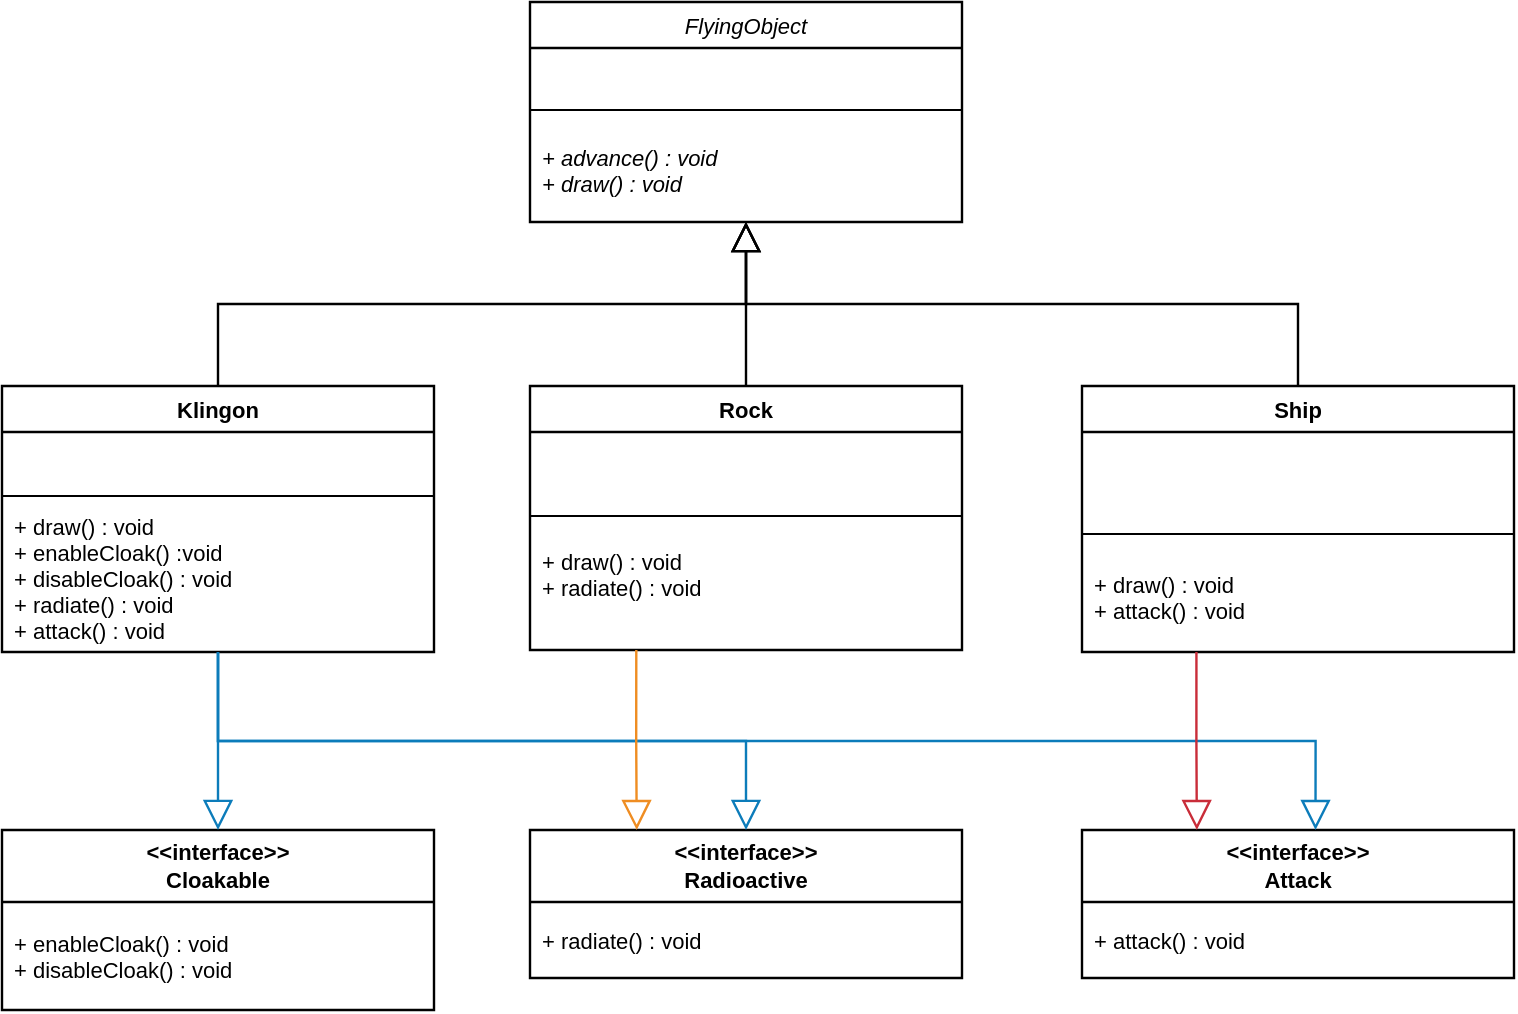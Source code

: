<mxfile version="12.4.2" type="device" pages="1"><diagram id="7tWz6B5CD8Zxh12d8FUE" name="Page-1"><mxGraphModel dx="1086" dy="816" grid="1" gridSize="10" guides="1" tooltips="1" connect="1" arrows="1" fold="1" page="1" pageScale="1" pageWidth="850" pageHeight="1100" math="0" shadow="0"><root><mxCell id="0"/><mxCell id="1" parent="0"/><mxCell id="VkvZDOMZRMBCp-_rlsVp-1" value="FlyingObject" style="html=1;whiteSpace=wrap;swimlane;childLayout=stackLayout;horizontal=1;startSize=26;horizontalStack=0;resizeParent=1;resizeParentMax=0;resizeLast=0;collapsible=1;marginBottom=0;swimlaneFillColor=#ffffff;startSize=23;fontSize=11;fontColor=#000000;fontStyle=2;spacing=0;strokeOpacity=100;strokeWidth=1.2;" vertex="1" parent="1"><mxGeometry x="336" y="36" width="216" height="110" as="geometry"/></mxCell><mxCell id="VkvZDOMZRMBCp-_rlsVp-2" value="" style="part=1;resizeHeight=0;strokeColor=none;fillColor=none;align=left;verticalAlign=middle;spacingLeft=4;spacingRight=4;overflow=hidden;rotatable=0;points=[[0,0.5],[1,0.5]];portConstraint=eastwest;swimlaneFillColor=#ffffff;strokeOpacity=100;fontSize=11;" vertex="1" parent="VkvZDOMZRMBCp-_rlsVp-1"><mxGeometry y="23" width="216" height="27" as="geometry"/></mxCell><mxCell id="VkvZDOMZRMBCp-_rlsVp-3" value="" style="line;strokeWidth=1;fillColor=none;align=left;verticalAlign=middle;spacingTop=-1;spacingLeft=3;spacingRight=3;rotatable=0;labelPosition=right;points=[];portConstraint=eastwest;" vertex="1" parent="VkvZDOMZRMBCp-_rlsVp-1"><mxGeometry y="50" width="216" height="8" as="geometry"/></mxCell><mxCell id="VkvZDOMZRMBCp-_rlsVp-4" value="+ advance() : void&#10;+ draw() : void" style="part=1;resizeHeight=0;strokeColor=none;fillColor=none;align=left;verticalAlign=middle;spacingLeft=4;spacingRight=4;overflow=hidden;rotatable=0;points=[[0,0.5],[1,0.5]];portConstraint=eastwest;swimlaneFillColor=#ffffff;strokeOpacity=100;fontSize=11;fontColor=#000000;fontStyle=2;" vertex="1" parent="VkvZDOMZRMBCp-_rlsVp-1"><mxGeometry y="58" width="216" height="52" as="geometry"/></mxCell><mxCell id="VkvZDOMZRMBCp-_rlsVp-5" value="Klingon" style="html=1;whiteSpace=wrap;swimlane;childLayout=stackLayout;horizontal=1;startSize=26;horizontalStack=0;resizeParent=1;resizeParentMax=0;resizeLast=0;collapsible=1;marginBottom=0;swimlaneFillColor=#ffffff;startSize=23;fontSize=11;fontColor=#000000;spacing=0;strokeOpacity=100;strokeWidth=1.2;" vertex="1" parent="1"><mxGeometry x="72" y="228" width="216" height="133" as="geometry"/></mxCell><mxCell id="VkvZDOMZRMBCp-_rlsVp-6" value="" style="part=1;resizeHeight=0;strokeColor=none;fillColor=none;align=left;verticalAlign=middle;spacingLeft=4;spacingRight=4;overflow=hidden;rotatable=0;points=[[0,0.5],[1,0.5]];portConstraint=eastwest;swimlaneFillColor=#ffffff;strokeOpacity=100;fontSize=11;" vertex="1" parent="VkvZDOMZRMBCp-_rlsVp-5"><mxGeometry y="23" width="216" height="28" as="geometry"/></mxCell><mxCell id="VkvZDOMZRMBCp-_rlsVp-7" value="" style="line;strokeWidth=1;fillColor=none;align=left;verticalAlign=middle;spacingTop=-1;spacingLeft=3;spacingRight=3;rotatable=0;labelPosition=right;points=[];portConstraint=eastwest;" vertex="1" parent="VkvZDOMZRMBCp-_rlsVp-5"><mxGeometry y="51" width="216" height="8" as="geometry"/></mxCell><mxCell id="VkvZDOMZRMBCp-_rlsVp-8" value="+ draw() : void&#10;+ enableCloak() :void&#10;+ disableCloak() : void&#10;+ radiate() : void&#10;+ attack() : void" style="part=1;resizeHeight=0;strokeColor=none;fillColor=none;align=left;verticalAlign=middle;spacingLeft=4;spacingRight=4;overflow=hidden;rotatable=0;points=[[0,0.5],[1,0.5]];portConstraint=eastwest;swimlaneFillColor=#ffffff;strokeOpacity=100;fontSize=11;fontColor=#000000;" vertex="1" parent="VkvZDOMZRMBCp-_rlsVp-5"><mxGeometry y="59" width="216" height="74" as="geometry"/></mxCell><mxCell id="VkvZDOMZRMBCp-_rlsVp-9" value="Rock" style="html=1;whiteSpace=wrap;swimlane;childLayout=stackLayout;horizontal=1;startSize=26;horizontalStack=0;resizeParent=1;resizeParentMax=0;resizeLast=0;collapsible=1;marginBottom=0;swimlaneFillColor=#ffffff;startSize=23;fontSize=11;fontColor=#000000;spacing=0;strokeOpacity=100;strokeWidth=1.2;" vertex="1" parent="1"><mxGeometry x="336" y="228" width="216" height="132" as="geometry"/></mxCell><mxCell id="VkvZDOMZRMBCp-_rlsVp-10" value="" style="part=1;resizeHeight=0;strokeColor=none;fillColor=none;align=left;verticalAlign=middle;spacingLeft=4;spacingRight=4;overflow=hidden;rotatable=0;points=[[0,0.5],[1,0.5]];portConstraint=eastwest;swimlaneFillColor=#ffffff;strokeOpacity=100;fontSize=11;" vertex="1" parent="VkvZDOMZRMBCp-_rlsVp-9"><mxGeometry y="23" width="216" height="38" as="geometry"/></mxCell><mxCell id="VkvZDOMZRMBCp-_rlsVp-11" value="" style="line;strokeWidth=1;fillColor=none;align=left;verticalAlign=middle;spacingTop=-1;spacingLeft=3;spacingRight=3;rotatable=0;labelPosition=right;points=[];portConstraint=eastwest;" vertex="1" parent="VkvZDOMZRMBCp-_rlsVp-9"><mxGeometry y="61" width="216" height="8" as="geometry"/></mxCell><mxCell id="VkvZDOMZRMBCp-_rlsVp-12" value="+ draw() : void&#10;+ radiate() : void&#10;" style="part=1;resizeHeight=0;strokeColor=none;fillColor=none;align=left;verticalAlign=middle;spacingLeft=4;spacingRight=4;overflow=hidden;rotatable=0;points=[[0,0.5],[1,0.5]];portConstraint=eastwest;swimlaneFillColor=#ffffff;strokeOpacity=100;fontSize=11;fontColor=#000000;" vertex="1" parent="VkvZDOMZRMBCp-_rlsVp-9"><mxGeometry y="69" width="216" height="63" as="geometry"/></mxCell><mxCell id="VkvZDOMZRMBCp-_rlsVp-13" value="Ship" style="html=1;whiteSpace=wrap;swimlane;childLayout=stackLayout;horizontal=1;startSize=26;horizontalStack=0;resizeParent=1;resizeParentMax=0;resizeLast=0;collapsible=1;marginBottom=0;swimlaneFillColor=#ffffff;startSize=23;fontSize=11;fontColor=#000000;spacing=0;strokeOpacity=100;strokeWidth=1.2;" vertex="1" parent="1"><mxGeometry x="612" y="228" width="216" height="133" as="geometry"/></mxCell><mxCell id="VkvZDOMZRMBCp-_rlsVp-14" value="" style="part=1;resizeHeight=0;strokeColor=none;fillColor=none;align=left;verticalAlign=middle;spacingLeft=4;spacingRight=4;overflow=hidden;rotatable=0;points=[[0,0.5],[1,0.5]];portConstraint=eastwest;swimlaneFillColor=#ffffff;strokeOpacity=100;fontSize=11;" vertex="1" parent="VkvZDOMZRMBCp-_rlsVp-13"><mxGeometry y="23" width="216" height="47" as="geometry"/></mxCell><mxCell id="VkvZDOMZRMBCp-_rlsVp-15" value="" style="line;strokeWidth=1;fillColor=none;align=left;verticalAlign=middle;spacingTop=-1;spacingLeft=3;spacingRight=3;rotatable=0;labelPosition=right;points=[];portConstraint=eastwest;" vertex="1" parent="VkvZDOMZRMBCp-_rlsVp-13"><mxGeometry y="70" width="216" height="8" as="geometry"/></mxCell><mxCell id="VkvZDOMZRMBCp-_rlsVp-16" value="+ draw() : void&#10;+ attack() : void" style="part=1;resizeHeight=0;strokeColor=none;fillColor=none;align=left;verticalAlign=middle;spacingLeft=4;spacingRight=4;overflow=hidden;rotatable=0;points=[[0,0.5],[1,0.5]];portConstraint=eastwest;swimlaneFillColor=#ffffff;strokeOpacity=100;fontSize=11;fontColor=#000000;" vertex="1" parent="VkvZDOMZRMBCp-_rlsVp-13"><mxGeometry y="78" width="216" height="55" as="geometry"/></mxCell><mxCell id="VkvZDOMZRMBCp-_rlsVp-17" value="" style="html=1;jettySize=18;fontSize=11;strokeWidth=1.2;rounded=1;arcSize=0;edgeStyle=orthogonalEdgeStyle;startArrow=none;endArrow=block;endFill=0;endSize=12;exitX=0.5;exitY=-0.004;exitPerimeter=1;entryX=0.5;entryY=1.007;entryPerimeter=1;" edge="1" parent="1" source="VkvZDOMZRMBCp-_rlsVp-5" target="VkvZDOMZRMBCp-_rlsVp-1"><mxGeometry width="100" height="100" relative="1" as="geometry"/></mxCell><mxCell id="VkvZDOMZRMBCp-_rlsVp-18" value="" style="html=1;jettySize=18;fontSize=11;strokeWidth=1.2;rounded=1;arcSize=0;edgeStyle=orthogonalEdgeStyle;startArrow=none;endArrow=block;endFill=0;endSize=12;exitX=0.5;exitY=-0.004;exitPerimeter=1;entryX=0.5;entryY=1.007;entryPerimeter=1;" edge="1" parent="1" source="VkvZDOMZRMBCp-_rlsVp-9" target="VkvZDOMZRMBCp-_rlsVp-1"><mxGeometry width="100" height="100" relative="1" as="geometry"/></mxCell><mxCell id="VkvZDOMZRMBCp-_rlsVp-19" value="" style="html=1;jettySize=18;fontSize=11;strokeWidth=1.2;rounded=1;arcSize=0;edgeStyle=orthogonalEdgeStyle;startArrow=none;endArrow=block;endFill=0;endSize=12;exitX=0.5;exitY=-0.004;exitPerimeter=1;entryX=0.5;entryY=1.007;entryPerimeter=1;" edge="1" parent="1" source="VkvZDOMZRMBCp-_rlsVp-13" target="VkvZDOMZRMBCp-_rlsVp-1"><mxGeometry width="100" height="100" relative="1" as="geometry"/></mxCell><mxCell id="VkvZDOMZRMBCp-_rlsVp-20" value="&amp;lt;&amp;lt;interface&amp;gt;&amp;gt;&#10;Cloakable" style="html=1;whiteSpace=wrap;swimlane;childLayout=stackLayout;horizontal=1;startSize=26;horizontalStack=0;resizeParent=1;resizeParentMax=0;resizeLast=0;collapsible=1;marginBottom=0;swimlaneFillColor=#ffffff;startSize=36;fontSize=11;fontStyle=1;spacing=0;strokeOpacity=100;strokeWidth=1.2;" vertex="1" parent="1"><mxGeometry x="72" y="450" width="216" height="90" as="geometry"/></mxCell><mxCell id="VkvZDOMZRMBCp-_rlsVp-21" value="+ enableCloak() : void&#10;+ disableCloak() : void" style="part=1;resizeHeight=0;strokeColor=none;fillColor=none;align=left;verticalAlign=middle;spacingLeft=4;spacingRight=4;overflow=hidden;rotatable=0;points=[[0,0.5],[1,0.5]];portConstraint=eastwest;swimlaneFillColor=#ffffff;strokeOpacity=100;fontSize=11;fontColor=#000000;" vertex="1" parent="VkvZDOMZRMBCp-_rlsVp-20"><mxGeometry y="36" width="216" height="54" as="geometry"/></mxCell><mxCell id="VkvZDOMZRMBCp-_rlsVp-22" value="&amp;lt;&amp;lt;interface&amp;gt;&amp;gt;&#10;Radioactive" style="html=1;whiteSpace=wrap;swimlane;childLayout=stackLayout;horizontal=1;startSize=26;horizontalStack=0;resizeParent=1;resizeParentMax=0;resizeLast=0;collapsible=1;marginBottom=0;swimlaneFillColor=#ffffff;startSize=36;fontSize=11;fontStyle=1;spacing=0;strokeOpacity=100;strokeWidth=1.2;" vertex="1" parent="1"><mxGeometry x="336" y="450" width="216" height="74" as="geometry"/></mxCell><mxCell id="VkvZDOMZRMBCp-_rlsVp-23" value="+ radiate() : void" style="part=1;resizeHeight=0;strokeColor=none;fillColor=none;align=left;verticalAlign=middle;spacingLeft=4;spacingRight=4;overflow=hidden;rotatable=0;points=[[0,0.5],[1,0.5]];portConstraint=eastwest;swimlaneFillColor=#ffffff;strokeOpacity=100;fontSize=11;fontColor=#000000;" vertex="1" parent="VkvZDOMZRMBCp-_rlsVp-22"><mxGeometry y="36" width="216" height="38" as="geometry"/></mxCell><mxCell id="VkvZDOMZRMBCp-_rlsVp-24" value="&amp;lt;&amp;lt;interface&amp;gt;&amp;gt;&#10;Attack" style="html=1;whiteSpace=wrap;swimlane;childLayout=stackLayout;horizontal=1;startSize=26;horizontalStack=0;resizeParent=1;resizeParentMax=0;resizeLast=0;collapsible=1;marginBottom=0;swimlaneFillColor=#ffffff;startSize=36;fontSize=11;fontStyle=1;spacing=0;strokeOpacity=100;strokeWidth=1.2;" vertex="1" parent="1"><mxGeometry x="612" y="450" width="216" height="74" as="geometry"/></mxCell><mxCell id="VkvZDOMZRMBCp-_rlsVp-25" value="+ attack() : void" style="part=1;resizeHeight=0;strokeColor=none;fillColor=none;align=left;verticalAlign=middle;spacingLeft=4;spacingRight=4;overflow=hidden;rotatable=0;points=[[0,0.5],[1,0.5]];portConstraint=eastwest;swimlaneFillColor=#ffffff;strokeOpacity=100;fontSize=11;fontColor=#000000;" vertex="1" parent="VkvZDOMZRMBCp-_rlsVp-24"><mxGeometry y="36" width="216" height="38" as="geometry"/></mxCell><mxCell id="VkvZDOMZRMBCp-_rlsVp-26" value="" style="html=1;jettySize=18;fontSize=11;strokeColor=#0c7cba;strokeOpacity=100;strokeWidth=1.2;rounded=1;arcSize=0;edgeStyle=orthogonalEdgeStyle;startArrow=none;endArrow=block;endFill=0;endSize=12;exitX=0.5;exitY=1.004;exitPerimeter=1;entryX=0.5;entryY=-0.006;entryPerimeter=1;" edge="1" parent="1" source="VkvZDOMZRMBCp-_rlsVp-5" target="VkvZDOMZRMBCp-_rlsVp-20"><mxGeometry width="100" height="100" relative="1" as="geometry"/></mxCell><mxCell id="VkvZDOMZRMBCp-_rlsVp-27" value="" style="html=1;jettySize=18;fontSize=11;strokeColor=#0c7cba;strokeOpacity=100;strokeWidth=1.2;rounded=1;arcSize=0;edgeStyle=orthogonalEdgeStyle;startArrow=none;endArrow=block;endFill=0;endSize=12;exitX=0.5;exitY=1.004;exitPerimeter=1;entryX=0.5;entryY=-0.006;entryPerimeter=1;" edge="1" parent="1" source="VkvZDOMZRMBCp-_rlsVp-5" target="VkvZDOMZRMBCp-_rlsVp-22"><mxGeometry width="100" height="100" relative="1" as="geometry"/></mxCell><mxCell id="VkvZDOMZRMBCp-_rlsVp-28" value="" style="html=1;jettySize=18;fontSize=11;strokeColor=#0c7cba;strokeOpacity=100;strokeWidth=1.2;rounded=1;arcSize=0;edgeStyle=orthogonalEdgeStyle;startArrow=none;endArrow=block;endFill=0;endSize=12;exitX=0.5;exitY=1.004;exitPerimeter=1;entryX=0.541;entryY=-0.006;entryPerimeter=1;" edge="1" parent="1" source="VkvZDOMZRMBCp-_rlsVp-5" target="VkvZDOMZRMBCp-_rlsVp-24"><mxGeometry width="100" height="100" relative="1" as="geometry"/></mxCell><mxCell id="VkvZDOMZRMBCp-_rlsVp-29" value="" style="html=1;jettySize=18;fontSize=11;strokeColor=#ef8d22;strokeOpacity=100;strokeWidth=1.2;rounded=1;arcSize=0;edgeStyle=orthogonalEdgeStyle;startArrow=none;endArrow=block;endFill=0;endSize=12;exitX=0.244;exitY=1.004;exitPerimeter=1;entryX=0.244;entryY=-0.006;entryPerimeter=1;" edge="1" parent="1" source="VkvZDOMZRMBCp-_rlsVp-9" target="VkvZDOMZRMBCp-_rlsVp-22"><mxGeometry width="100" height="100" relative="1" as="geometry"/></mxCell><mxCell id="VkvZDOMZRMBCp-_rlsVp-30" value="" style="html=1;jettySize=18;fontSize=11;strokeColor=#c92d39;strokeOpacity=100;strokeWidth=1.2;rounded=1;arcSize=0;edgeStyle=orthogonalEdgeStyle;startArrow=none;endArrow=block;endFill=0;endSize=12;exitX=0.263;exitY=1.004;exitPerimeter=1;entryX=0.263;entryY=-0.006;entryPerimeter=1;" edge="1" parent="1" source="VkvZDOMZRMBCp-_rlsVp-13" target="VkvZDOMZRMBCp-_rlsVp-24"><mxGeometry width="100" height="100" relative="1" as="geometry"/></mxCell></root></mxGraphModel></diagram></mxfile>